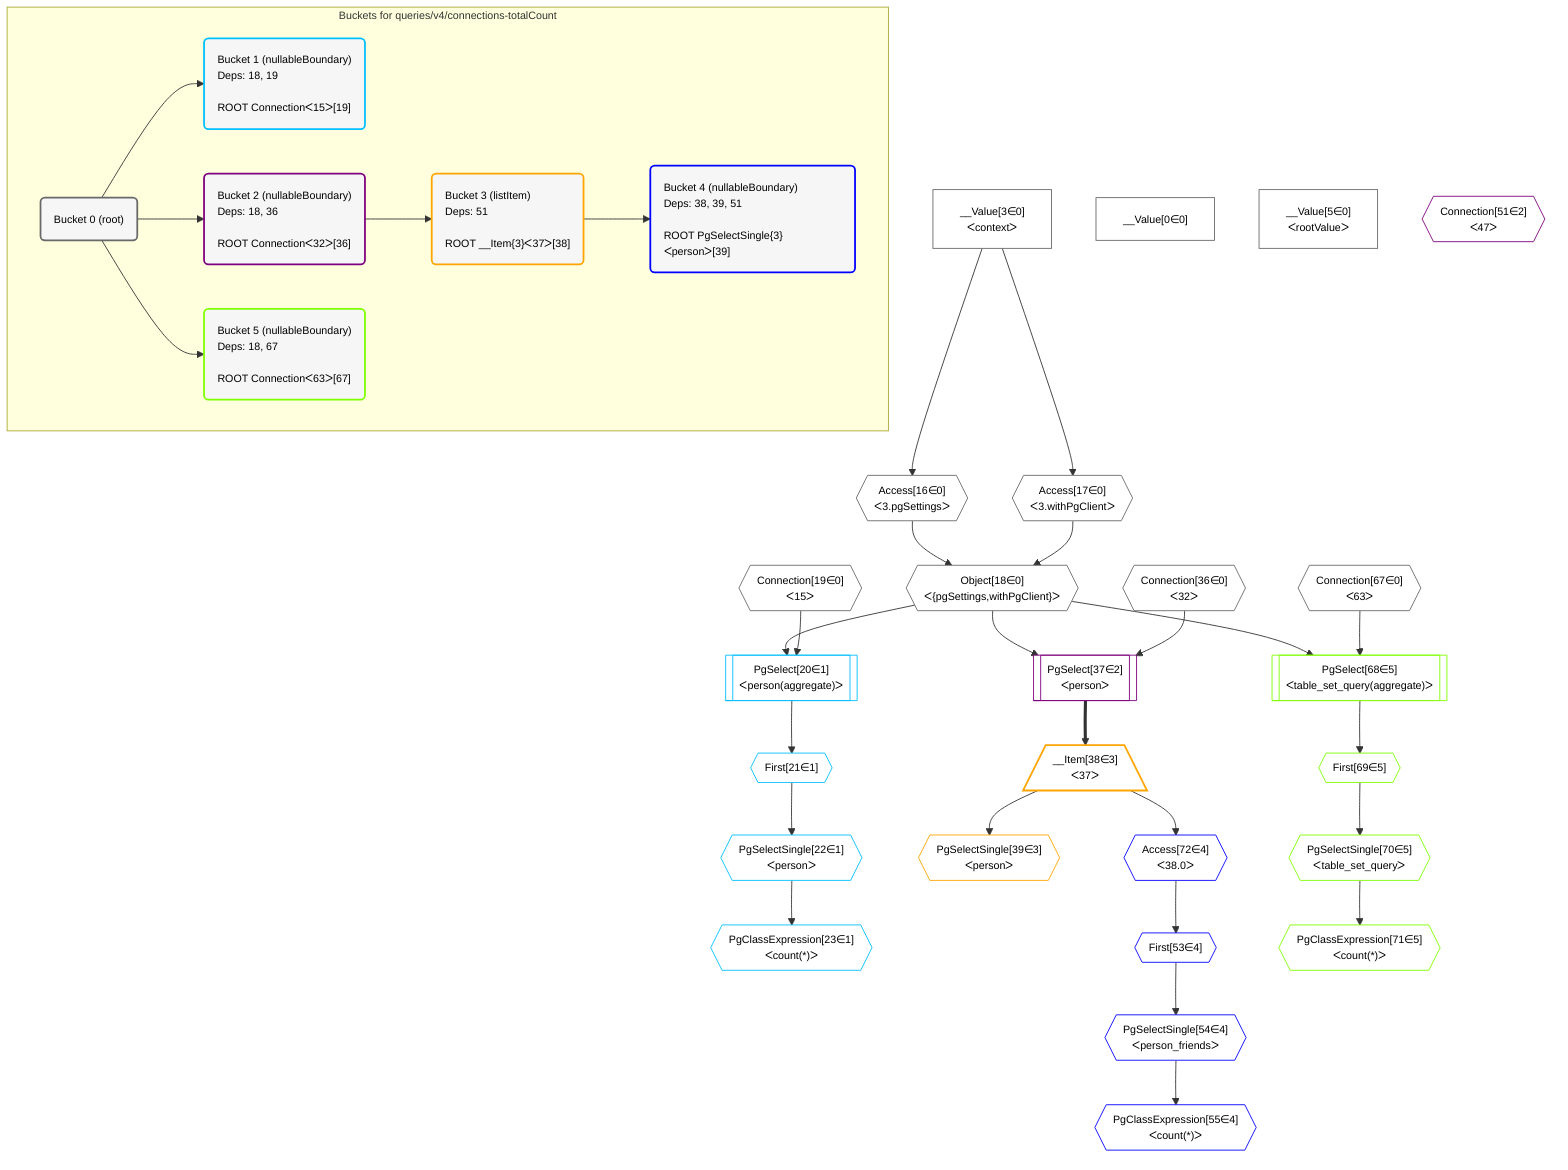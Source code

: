 %%{init: {'themeVariables': { 'fontSize': '12px'}}}%%
graph TD
    classDef path fill:#eee,stroke:#000,color:#000
    classDef plan fill:#fff,stroke-width:1px,color:#000
    classDef itemplan fill:#fff,stroke-width:2px,color:#000
    classDef unbatchedplan fill:#dff,stroke-width:1px,color:#000
    classDef sideeffectplan fill:#fcc,stroke-width:2px,color:#000
    classDef bucket fill:#f6f6f6,color:#000,stroke-width:2px,text-align:left


    %% plan dependencies
    Object18{{"Object[18∈0]<br />ᐸ{pgSettings,withPgClient}ᐳ"}}:::plan
    Access16{{"Access[16∈0]<br />ᐸ3.pgSettingsᐳ"}}:::plan
    Access17{{"Access[17∈0]<br />ᐸ3.withPgClientᐳ"}}:::plan
    Access16 & Access17 --> Object18
    __Value3["__Value[3∈0]<br />ᐸcontextᐳ"]:::plan
    __Value3 --> Access16
    __Value3 --> Access17
    __Value0["__Value[0∈0]"]:::plan
    __Value5["__Value[5∈0]<br />ᐸrootValueᐳ"]:::plan
    Connection19{{"Connection[19∈0]<br />ᐸ15ᐳ"}}:::plan
    Connection36{{"Connection[36∈0]<br />ᐸ32ᐳ"}}:::plan
    Connection67{{"Connection[67∈0]<br />ᐸ63ᐳ"}}:::plan
    PgSelect20[["PgSelect[20∈1]<br />ᐸperson(aggregate)ᐳ"]]:::plan
    Object18 & Connection19 --> PgSelect20
    First21{{"First[21∈1]"}}:::plan
    PgSelect20 --> First21
    PgSelectSingle22{{"PgSelectSingle[22∈1]<br />ᐸpersonᐳ"}}:::plan
    First21 --> PgSelectSingle22
    PgClassExpression23{{"PgClassExpression[23∈1]<br />ᐸcount(*)ᐳ"}}:::plan
    PgSelectSingle22 --> PgClassExpression23
    PgSelect37[["PgSelect[37∈2]<br />ᐸpersonᐳ"]]:::plan
    Object18 & Connection36 --> PgSelect37
    Connection51{{"Connection[51∈2]<br />ᐸ47ᐳ"}}:::plan
    __Item38[/"__Item[38∈3]<br />ᐸ37ᐳ"\]:::itemplan
    PgSelect37 ==> __Item38
    PgSelectSingle39{{"PgSelectSingle[39∈3]<br />ᐸpersonᐳ"}}:::plan
    __Item38 --> PgSelectSingle39
    First53{{"First[53∈4]"}}:::plan
    Access72{{"Access[72∈4]<br />ᐸ38.0ᐳ"}}:::plan
    Access72 --> First53
    PgSelectSingle54{{"PgSelectSingle[54∈4]<br />ᐸperson_friendsᐳ"}}:::plan
    First53 --> PgSelectSingle54
    PgClassExpression55{{"PgClassExpression[55∈4]<br />ᐸcount(*)ᐳ"}}:::plan
    PgSelectSingle54 --> PgClassExpression55
    __Item38 --> Access72
    PgSelect68[["PgSelect[68∈5]<br />ᐸtable_set_query(aggregate)ᐳ"]]:::plan
    Object18 & Connection67 --> PgSelect68
    First69{{"First[69∈5]"}}:::plan
    PgSelect68 --> First69
    PgSelectSingle70{{"PgSelectSingle[70∈5]<br />ᐸtable_set_queryᐳ"}}:::plan
    First69 --> PgSelectSingle70
    PgClassExpression71{{"PgClassExpression[71∈5]<br />ᐸcount(*)ᐳ"}}:::plan
    PgSelectSingle70 --> PgClassExpression71

    %% define steps

    subgraph "Buckets for queries/v4/connections-totalCount"
    Bucket0("Bucket 0 (root)"):::bucket
    classDef bucket0 stroke:#696969
    class Bucket0,__Value0,__Value3,__Value5,Access16,Access17,Object18,Connection19,Connection36,Connection67 bucket0
    Bucket1("Bucket 1 (nullableBoundary)<br />Deps: 18, 19<br /><br />ROOT Connectionᐸ15ᐳ[19]"):::bucket
    classDef bucket1 stroke:#00bfff
    class Bucket1,PgSelect20,First21,PgSelectSingle22,PgClassExpression23 bucket1
    Bucket2("Bucket 2 (nullableBoundary)<br />Deps: 18, 36<br /><br />ROOT Connectionᐸ32ᐳ[36]"):::bucket
    classDef bucket2 stroke:#7f007f
    class Bucket2,PgSelect37,Connection51 bucket2
    Bucket3("Bucket 3 (listItem)<br />Deps: 51<br /><br />ROOT __Item{3}ᐸ37ᐳ[38]"):::bucket
    classDef bucket3 stroke:#ffa500
    class Bucket3,__Item38,PgSelectSingle39 bucket3
    Bucket4("Bucket 4 (nullableBoundary)<br />Deps: 38, 39, 51<br /><br />ROOT PgSelectSingle{3}ᐸpersonᐳ[39]"):::bucket
    classDef bucket4 stroke:#0000ff
    class Bucket4,First53,PgSelectSingle54,PgClassExpression55,Access72 bucket4
    Bucket5("Bucket 5 (nullableBoundary)<br />Deps: 18, 67<br /><br />ROOT Connectionᐸ63ᐳ[67]"):::bucket
    classDef bucket5 stroke:#7fff00
    class Bucket5,PgSelect68,First69,PgSelectSingle70,PgClassExpression71 bucket5
    Bucket0 --> Bucket1 & Bucket2 & Bucket5
    Bucket2 --> Bucket3
    Bucket3 --> Bucket4
    end